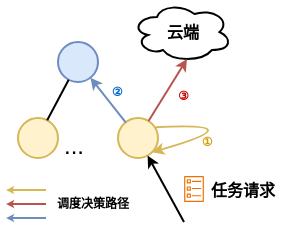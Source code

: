 <mxfile version="26.2.12">
  <diagram name="第 1 页" id="EilKcM3IA61pI4sTufB8">
    <mxGraphModel dx="220" dy="146" grid="1" gridSize="10" guides="1" tooltips="1" connect="1" arrows="1" fold="1" page="1" pageScale="1" pageWidth="827" pageHeight="1169" math="0" shadow="0">
      <root>
        <mxCell id="0" />
        <mxCell id="1" parent="0" />
        <mxCell id="2L73jhUo69EuxTZLVos9-1" value="" style="ellipse;whiteSpace=wrap;html=1;aspect=fixed;fillColor=#fff2cc;strokeColor=#d6b656;fontStyle=1" vertex="1" parent="1">
          <mxGeometry x="610" y="338" width="20" height="20" as="geometry" />
        </mxCell>
        <mxCell id="2L73jhUo69EuxTZLVos9-2" value="" style="ellipse;whiteSpace=wrap;html=1;aspect=fixed;fillColor=#fff2cc;strokeColor=#d6b656;fontStyle=1" vertex="1" parent="1">
          <mxGeometry x="660" y="338" width="20" height="20" as="geometry" />
        </mxCell>
        <mxCell id="2L73jhUo69EuxTZLVos9-3" value="" style="ellipse;whiteSpace=wrap;html=1;aspect=fixed;fillColor=#dae8fc;strokeColor=#6c8ebf;fontStyle=1" vertex="1" parent="1">
          <mxGeometry x="630" y="300" width="20" height="20" as="geometry" />
        </mxCell>
        <mxCell id="2L73jhUo69EuxTZLVos9-4" style="rounded=0;orthogonalLoop=1;jettySize=auto;html=1;endArrow=none;startFill=0;fontStyle=1" edge="1" parent="1" source="2L73jhUo69EuxTZLVos9-1" target="2L73jhUo69EuxTZLVos9-3">
          <mxGeometry relative="1" as="geometry">
            <mxPoint x="637" y="343" as="sourcePoint" />
            <mxPoint x="652" y="345" as="targetPoint" />
          </mxGeometry>
        </mxCell>
        <mxCell id="2L73jhUo69EuxTZLVos9-5" style="rounded=0;orthogonalLoop=1;jettySize=auto;html=1;endArrow=classic;startFill=0;startArrow=none;endFill=1;endSize=3;strokeColor=#6c8ebf;fillColor=#dae8fc;fontStyle=1" edge="1" parent="1" source="2L73jhUo69EuxTZLVos9-2" target="2L73jhUo69EuxTZLVos9-3">
          <mxGeometry relative="1" as="geometry">
            <mxPoint x="665" y="380" as="sourcePoint" />
            <mxPoint x="665" y="350" as="targetPoint" />
          </mxGeometry>
        </mxCell>
        <mxCell id="2L73jhUo69EuxTZLVos9-6" value="" style="ellipse;shape=cloud;whiteSpace=wrap;html=1;fontStyle=1" vertex="1" parent="1">
          <mxGeometry x="667" y="280" width="50" height="30" as="geometry" />
        </mxCell>
        <mxCell id="2L73jhUo69EuxTZLVos9-7" value="" style="endArrow=classic;html=1;rounded=0;entryX=0.55;entryY=0.95;entryDx=0;entryDy=0;entryPerimeter=0;endSize=3;fillColor=#f8cecc;strokeColor=#b85450;fontStyle=1" edge="1" parent="1" source="2L73jhUo69EuxTZLVos9-2" target="2L73jhUo69EuxTZLVos9-6">
          <mxGeometry width="50" height="50" relative="1" as="geometry">
            <mxPoint x="690.002" y="349.358" as="sourcePoint" />
            <mxPoint x="774.36" y="160" as="targetPoint" />
          </mxGeometry>
        </mxCell>
        <mxCell id="2L73jhUo69EuxTZLVos9-8" style="rounded=0;orthogonalLoop=1;jettySize=auto;html=1;endSize=3;strokeColor=#000000;fontStyle=1" edge="1" parent="1" target="2L73jhUo69EuxTZLVos9-2">
          <mxGeometry relative="1" as="geometry">
            <mxPoint x="693" y="390" as="sourcePoint" />
          </mxGeometry>
        </mxCell>
        <mxCell id="2L73jhUo69EuxTZLVos9-9" value="" style="sketch=0;outlineConnect=0;fontColor=#232F3E;gradientColor=none;fillColor=#ED7100;strokeColor=none;dashed=0;verticalLabelPosition=bottom;verticalAlign=top;align=center;html=1;fontSize=12;fontStyle=1;aspect=fixed;pointerEvents=1;shape=mxgraph.aws4.ecs_task;" vertex="1" parent="1">
          <mxGeometry x="693" y="367.03" width="10" height="12.97" as="geometry" />
        </mxCell>
        <mxCell id="2L73jhUo69EuxTZLVos9-10" value="&lt;font style=&quot;font-size: 8px;&quot;&gt;&lt;span&gt;任务请求&lt;/span&gt;&lt;/font&gt;" style="text;html=1;align=center;verticalAlign=middle;resizable=0;points=[];autosize=1;strokeColor=none;fillColor=none;fontStyle=1" vertex="1" parent="1">
          <mxGeometry x="692" y="358" width="60" height="30" as="geometry" />
        </mxCell>
        <mxCell id="2L73jhUo69EuxTZLVos9-11" value="" style="endArrow=classic;html=1;rounded=0;entryX=1;entryY=1;entryDx=0;entryDy=0;strokeColor=#d6b656;endSize=3;edgeStyle=orthogonalEdgeStyle;curved=1;exitX=0.947;exitY=0.231;exitDx=0;exitDy=0;exitPerimeter=0;fillColor=#fff2cc;fontStyle=1" edge="1" parent="1" source="2L73jhUo69EuxTZLVos9-2" target="2L73jhUo69EuxTZLVos9-2">
          <mxGeometry width="50" height="50" relative="1" as="geometry">
            <mxPoint x="690" y="350" as="sourcePoint" />
            <mxPoint x="705" y="299" as="targetPoint" />
            <Array as="points">
              <mxPoint x="730" y="340" />
            </Array>
          </mxGeometry>
        </mxCell>
        <mxCell id="2L73jhUo69EuxTZLVos9-12" value="&lt;span style=&quot;font-family: &amp;quot;Microsoft Yahei&amp;quot;, Helvetica, Arial, sans-serif; text-align: start; text-wrap-mode: wrap; color: light-dark(rgb(210, 157, 0), rgb(43, 43, 0));&quot;&gt;&lt;font style=&quot;font-size: 6px;&quot;&gt;①&lt;/font&gt;&lt;/span&gt;" style="text;html=1;align=center;verticalAlign=middle;resizable=0;points=[];autosize=1;strokeColor=none;fillColor=none;labelBackgroundColor=none;fontStyle=1" vertex="1" parent="1">
          <mxGeometry x="688.5" y="333.0" width="30" height="30" as="geometry" />
        </mxCell>
        <mxCell id="2L73jhUo69EuxTZLVos9-13" value="&lt;span style=&quot;font-family: &amp;quot;Microsoft Yahei&amp;quot;, Helvetica, Arial, sans-serif; text-align: start; text-wrap-mode: wrap; background-color: rgb(255, 255, 255); color: rgb(0, 102, 204);&quot;&gt;&lt;font style=&quot;font-size: 6px;&quot;&gt;②&lt;/font&gt;&lt;/span&gt;" style="text;html=1;align=center;verticalAlign=middle;resizable=0;points=[];autosize=1;strokeColor=none;fillColor=none;fontStyle=1" vertex="1" parent="1">
          <mxGeometry x="644.25" y="308.0" width="30" height="30" as="geometry" />
        </mxCell>
        <mxCell id="2L73jhUo69EuxTZLVos9-14" value="&lt;span style=&quot;font-family: &amp;quot;Microsoft Yahei&amp;quot;, Helvetica, Arial, sans-serif; font-style: normal; font-variant-ligatures: normal; font-variant-caps: normal; letter-spacing: normal; orphans: 2; text-align: start; text-indent: 0px; text-transform: none; widows: 2; word-spacing: 0px; -webkit-text-stroke-width: 0px; white-space: normal; background-color: rgb(255, 255, 255); text-decoration-thickness: initial; text-decoration-style: initial; text-decoration-color: initial; float: none; color: rgb(204, 0, 0); display: inline !important;&quot;&gt;&lt;font style=&quot;font-size: 6px;&quot;&gt;③&lt;/font&gt;&lt;/span&gt;" style="text;whiteSpace=wrap;html=1;fontStyle=1" vertex="1" parent="1">
          <mxGeometry x="688" y="311" width="22" height="20" as="geometry" />
        </mxCell>
        <mxCell id="2L73jhUo69EuxTZLVos9-15" value="..." style="text;html=1;align=center;verticalAlign=middle;whiteSpace=wrap;rounded=0;" vertex="1" parent="1">
          <mxGeometry x="608" y="337.03" width="60" height="30" as="geometry" />
        </mxCell>
        <mxCell id="2L73jhUo69EuxTZLVos9-16" value="&lt;span style=&quot;font-size: 8px;&quot;&gt;云端&lt;/span&gt;" style="text;html=1;align=center;verticalAlign=middle;resizable=0;points=[];autosize=1;strokeColor=none;fillColor=none;fontStyle=1" vertex="1" parent="1">
          <mxGeometry x="672" y="279" width="40" height="30" as="geometry" />
        </mxCell>
        <mxCell id="2L73jhUo69EuxTZLVos9-18" style="rounded=0;orthogonalLoop=1;jettySize=auto;html=1;endSize=1;strokeColor=#d6b656;fontStyle=1;fillColor=#fff2cc;" edge="1" parent="1">
          <mxGeometry relative="1" as="geometry">
            <mxPoint x="624" y="374.03" as="sourcePoint" />
            <mxPoint x="604" y="374.03" as="targetPoint" />
          </mxGeometry>
        </mxCell>
        <mxCell id="2L73jhUo69EuxTZLVos9-19" style="rounded=0;orthogonalLoop=1;jettySize=auto;html=1;endSize=1;strokeColor=#b85450;fontStyle=1;fillColor=#f8cecc;targetPerimeterSpacing=-1;" edge="1" parent="1">
          <mxGeometry relative="1" as="geometry">
            <mxPoint x="624" y="381.03" as="sourcePoint" />
            <mxPoint x="604" y="381.03" as="targetPoint" />
          </mxGeometry>
        </mxCell>
        <mxCell id="2L73jhUo69EuxTZLVos9-20" style="rounded=0;orthogonalLoop=1;jettySize=auto;html=1;endSize=1;strokeColor=#6c8ebf;fontStyle=1;fillColor=#dae8fc;" edge="1" parent="1">
          <mxGeometry relative="1" as="geometry">
            <mxPoint x="624" y="388.03" as="sourcePoint" />
            <mxPoint x="604" y="388.03" as="targetPoint" />
          </mxGeometry>
        </mxCell>
        <mxCell id="2L73jhUo69EuxTZLVos9-21" value="&lt;font style=&quot;font-size: 6px;&quot;&gt;调度决策路径&lt;/font&gt;" style="text;html=1;align=center;verticalAlign=middle;resizable=0;points=[];autosize=1;strokeColor=none;fillColor=none;fontStyle=1" vertex="1" parent="1">
          <mxGeometry x="617" y="364.03" width="60" height="30" as="geometry" />
        </mxCell>
      </root>
    </mxGraphModel>
  </diagram>
</mxfile>
